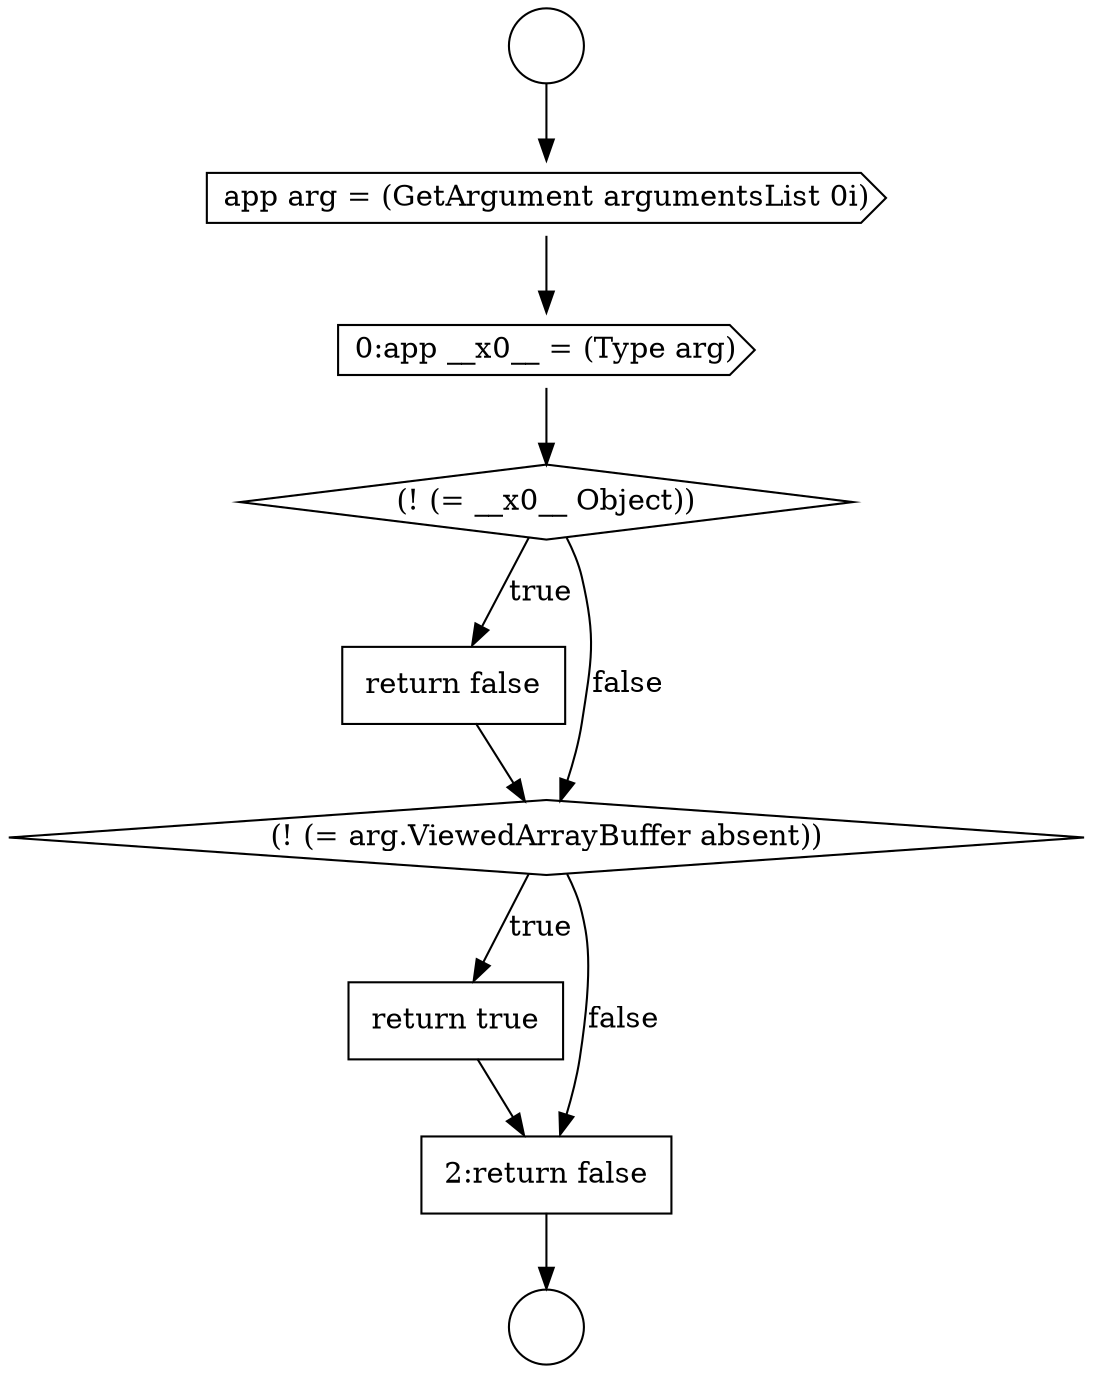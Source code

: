 digraph {
  node16372 [shape=circle label=" " color="black" fillcolor="white" style=filled]
  node16376 [shape=diamond, label=<<font color="black">(! (= __x0__ Object))</font>> color="black" fillcolor="white" style=filled]
  node16379 [shape=none, margin=0, label=<<font color="black">
    <table border="0" cellborder="1" cellspacing="0" cellpadding="10">
      <tr><td align="left">return true</td></tr>
    </table>
  </font>> color="black" fillcolor="white" style=filled]
  node16377 [shape=none, margin=0, label=<<font color="black">
    <table border="0" cellborder="1" cellspacing="0" cellpadding="10">
      <tr><td align="left">return false</td></tr>
    </table>
  </font>> color="black" fillcolor="white" style=filled]
  node16374 [shape=cds, label=<<font color="black">app arg = (GetArgument argumentsList 0i)</font>> color="black" fillcolor="white" style=filled]
  node16378 [shape=diamond, label=<<font color="black">(! (= arg.ViewedArrayBuffer absent))</font>> color="black" fillcolor="white" style=filled]
  node16373 [shape=circle label=" " color="black" fillcolor="white" style=filled]
  node16375 [shape=cds, label=<<font color="black">0:app __x0__ = (Type arg)</font>> color="black" fillcolor="white" style=filled]
  node16380 [shape=none, margin=0, label=<<font color="black">
    <table border="0" cellborder="1" cellspacing="0" cellpadding="10">
      <tr><td align="left">2:return false</td></tr>
    </table>
  </font>> color="black" fillcolor="white" style=filled]
  node16379 -> node16380 [ color="black"]
  node16375 -> node16376 [ color="black"]
  node16377 -> node16378 [ color="black"]
  node16376 -> node16377 [label=<<font color="black">true</font>> color="black"]
  node16376 -> node16378 [label=<<font color="black">false</font>> color="black"]
  node16378 -> node16379 [label=<<font color="black">true</font>> color="black"]
  node16378 -> node16380 [label=<<font color="black">false</font>> color="black"]
  node16372 -> node16374 [ color="black"]
  node16380 -> node16373 [ color="black"]
  node16374 -> node16375 [ color="black"]
}
